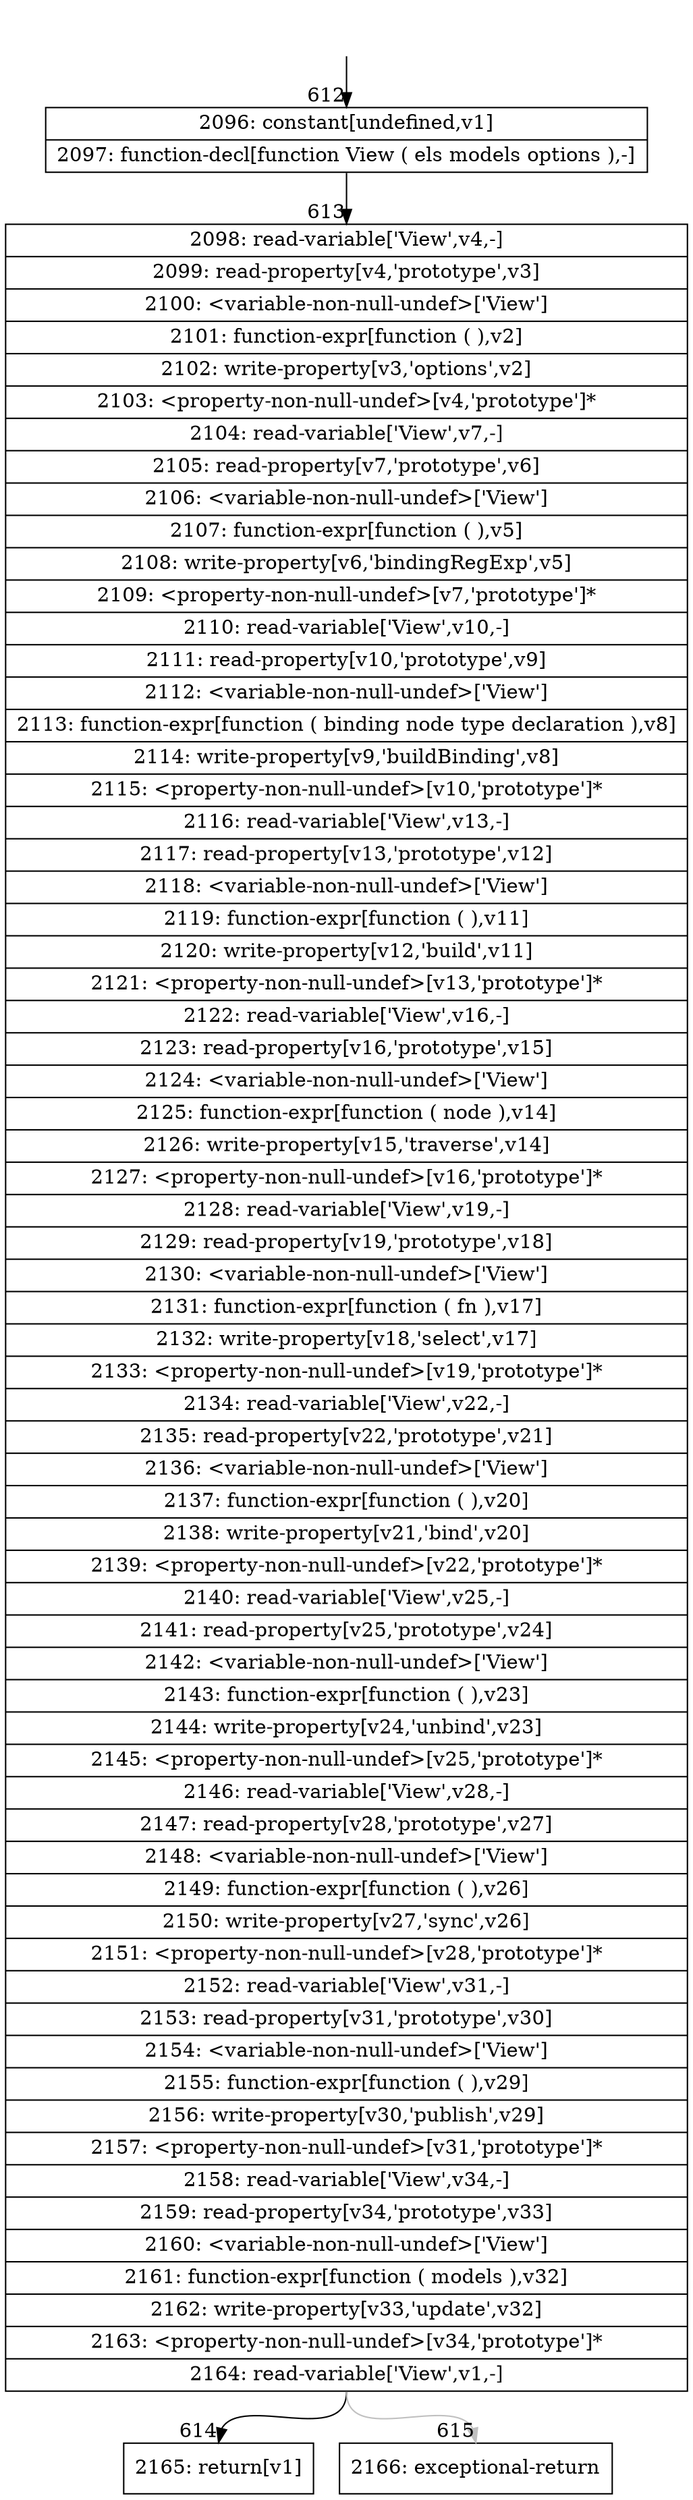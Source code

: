 digraph {
rankdir="TD"
BB_entry27[shape=none,label=""];
BB_entry27 -> BB612 [tailport=s, headport=n, headlabel="    612"]
BB612 [shape=record label="{2096: constant[undefined,v1]|2097: function-decl[function View ( els models options ),-]}" ] 
BB612 -> BB613 [tailport=s, headport=n, headlabel="      613"]
BB613 [shape=record label="{2098: read-variable['View',v4,-]|2099: read-property[v4,'prototype',v3]|2100: \<variable-non-null-undef\>['View']|2101: function-expr[function ( ),v2]|2102: write-property[v3,'options',v2]|2103: \<property-non-null-undef\>[v4,'prototype']*|2104: read-variable['View',v7,-]|2105: read-property[v7,'prototype',v6]|2106: \<variable-non-null-undef\>['View']|2107: function-expr[function ( ),v5]|2108: write-property[v6,'bindingRegExp',v5]|2109: \<property-non-null-undef\>[v7,'prototype']*|2110: read-variable['View',v10,-]|2111: read-property[v10,'prototype',v9]|2112: \<variable-non-null-undef\>['View']|2113: function-expr[function ( binding node type declaration ),v8]|2114: write-property[v9,'buildBinding',v8]|2115: \<property-non-null-undef\>[v10,'prototype']*|2116: read-variable['View',v13,-]|2117: read-property[v13,'prototype',v12]|2118: \<variable-non-null-undef\>['View']|2119: function-expr[function ( ),v11]|2120: write-property[v12,'build',v11]|2121: \<property-non-null-undef\>[v13,'prototype']*|2122: read-variable['View',v16,-]|2123: read-property[v16,'prototype',v15]|2124: \<variable-non-null-undef\>['View']|2125: function-expr[function ( node ),v14]|2126: write-property[v15,'traverse',v14]|2127: \<property-non-null-undef\>[v16,'prototype']*|2128: read-variable['View',v19,-]|2129: read-property[v19,'prototype',v18]|2130: \<variable-non-null-undef\>['View']|2131: function-expr[function ( fn ),v17]|2132: write-property[v18,'select',v17]|2133: \<property-non-null-undef\>[v19,'prototype']*|2134: read-variable['View',v22,-]|2135: read-property[v22,'prototype',v21]|2136: \<variable-non-null-undef\>['View']|2137: function-expr[function ( ),v20]|2138: write-property[v21,'bind',v20]|2139: \<property-non-null-undef\>[v22,'prototype']*|2140: read-variable['View',v25,-]|2141: read-property[v25,'prototype',v24]|2142: \<variable-non-null-undef\>['View']|2143: function-expr[function ( ),v23]|2144: write-property[v24,'unbind',v23]|2145: \<property-non-null-undef\>[v25,'prototype']*|2146: read-variable['View',v28,-]|2147: read-property[v28,'prototype',v27]|2148: \<variable-non-null-undef\>['View']|2149: function-expr[function ( ),v26]|2150: write-property[v27,'sync',v26]|2151: \<property-non-null-undef\>[v28,'prototype']*|2152: read-variable['View',v31,-]|2153: read-property[v31,'prototype',v30]|2154: \<variable-non-null-undef\>['View']|2155: function-expr[function ( ),v29]|2156: write-property[v30,'publish',v29]|2157: \<property-non-null-undef\>[v31,'prototype']*|2158: read-variable['View',v34,-]|2159: read-property[v34,'prototype',v33]|2160: \<variable-non-null-undef\>['View']|2161: function-expr[function ( models ),v32]|2162: write-property[v33,'update',v32]|2163: \<property-non-null-undef\>[v34,'prototype']*|2164: read-variable['View',v1,-]}" ] 
BB613 -> BB614 [tailport=s, headport=n, headlabel="      614"]
BB613 -> BB615 [tailport=s, headport=n, color=gray, headlabel="      615"]
BB614 [shape=record label="{2165: return[v1]}" ] 
BB615 [shape=record label="{2166: exceptional-return}" ] 
//#$~ 522
}
